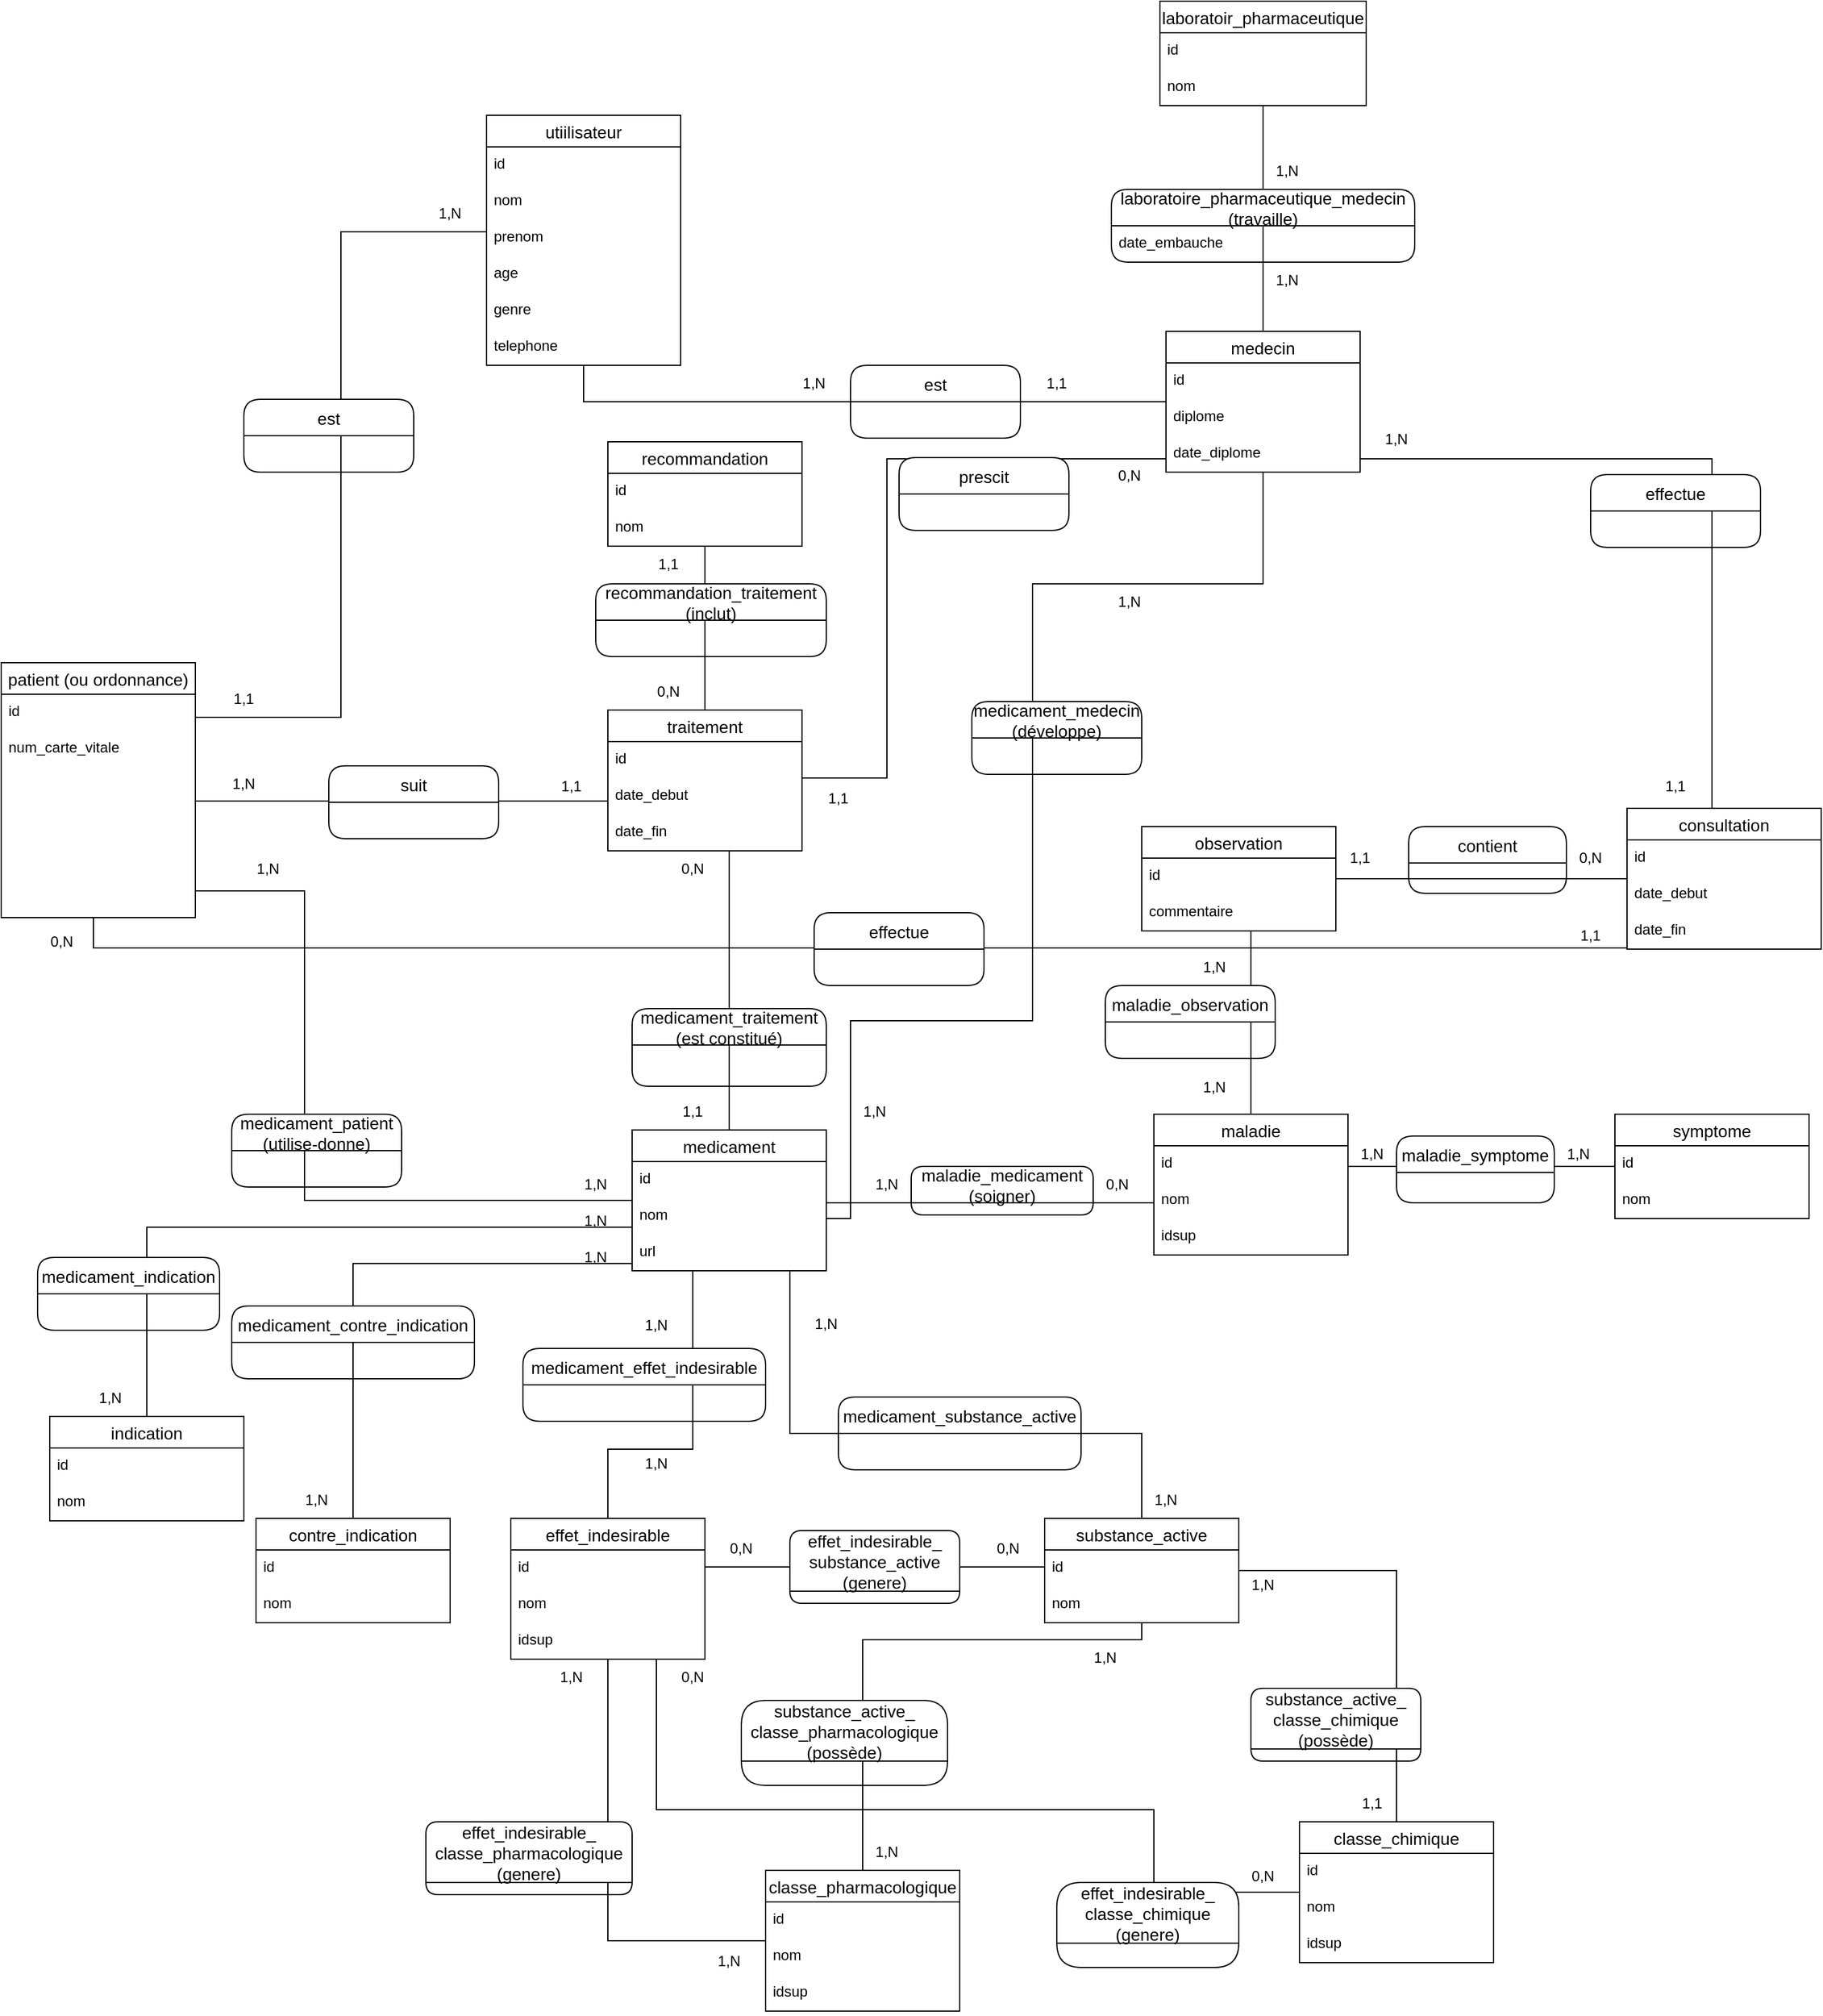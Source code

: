 <mxfile version="20.7.4" type="google"><diagram id="4PtOgrBZ2QE4ggJhSlNV" name="Page-1"><mxGraphModel grid="1" page="1" gridSize="10" guides="1" tooltips="1" connect="1" arrows="1" fold="1" pageScale="1" pageWidth="850" pageHeight="1100" math="0" shadow="0"><root><mxCell id="0"/><mxCell id="1" parent="0"/><mxCell id="2Mwp6V84mM3RAZqL8PrA-76" style="edgeStyle=orthogonalEdgeStyle;rounded=0;orthogonalLoop=1;jettySize=auto;html=1;endArrow=none;endFill=0;" edge="1" parent="1" source="2Mwp6V84mM3RAZqL8PrA-1" target="2Mwp6V84mM3RAZqL8PrA-5"><mxGeometry relative="1" as="geometry"><Array as="points"><mxPoint x="130" y="418"/><mxPoint x="130" y="163"/><mxPoint x="30" y="163"/></Array></mxGeometry></mxCell><mxCell id="00cZYJIZdGms3VxbK3Xb-36" style="edgeStyle=orthogonalEdgeStyle;rounded=0;orthogonalLoop=1;jettySize=auto;html=1;endArrow=none;endFill=0;" edge="1" parent="1" source="2Mwp6V84mM3RAZqL8PrA-1" target="2Mwp6V84mM3RAZqL8PrA-52"><mxGeometry relative="1" as="geometry"><Array as="points"><mxPoint x="170" y="470"/></Array></mxGeometry></mxCell><mxCell id="00cZYJIZdGms3VxbK3Xb-37" style="edgeStyle=orthogonalEdgeStyle;rounded=0;orthogonalLoop=1;jettySize=auto;html=1;endArrow=none;endFill=0;" edge="1" parent="1" source="2Mwp6V84mM3RAZqL8PrA-1" target="2Mwp6V84mM3RAZqL8PrA-56"><mxGeometry relative="1" as="geometry"><Array as="points"><mxPoint x="530" y="610"/><mxPoint x="820" y="610"/></Array></mxGeometry></mxCell><mxCell id="00cZYJIZdGms3VxbK3Xb-39" style="edgeStyle=orthogonalEdgeStyle;rounded=0;orthogonalLoop=1;jettySize=auto;html=1;entryX=0.5;entryY=0;entryDx=0;entryDy=0;endArrow=none;endFill=0;" edge="1" parent="1" source="2Mwp6V84mM3RAZqL8PrA-1" target="2Mwp6V84mM3RAZqL8PrA-60"><mxGeometry relative="1" as="geometry"><Array as="points"><mxPoint x="450" y="623"/><mxPoint x="380" y="623"/></Array></mxGeometry></mxCell><mxCell id="8HR38iKxUul2UUVhJ9V2-12" style="edgeStyle=orthogonalEdgeStyle;rounded=0;orthogonalLoop=1;jettySize=auto;html=1;endArrow=none;endFill=0;" edge="1" parent="1" source="2Mwp6V84mM3RAZqL8PrA-1" target="2Mwp6V84mM3RAZqL8PrA-9"><mxGeometry relative="1" as="geometry"><Array as="points"><mxPoint x="480" y="200"/><mxPoint x="480" y="200"/></Array></mxGeometry></mxCell><mxCell id="2Mwp6V84mM3RAZqL8PrA-1" value="medicament" style="swimlane;fontStyle=0;childLayout=stackLayout;horizontal=1;startSize=26;horizontalStack=0;resizeParent=1;resizeParentMax=0;resizeLast=0;collapsible=1;marginBottom=0;align=center;fontSize=14;" vertex="1" parent="1"><mxGeometry x="400" y="360" width="160" height="116" as="geometry"/></mxCell><mxCell id="00cZYJIZdGms3VxbK3Xb-31" value="id" style="text;strokeColor=none;fillColor=none;spacingLeft=4;spacingRight=4;overflow=hidden;rotatable=0;points=[[0,0.5],[1,0.5]];portConstraint=eastwest;fontSize=12;" vertex="1" parent="2Mwp6V84mM3RAZqL8PrA-1"><mxGeometry y="26" width="160" height="30" as="geometry"/></mxCell><mxCell id="00cZYJIZdGms3VxbK3Xb-32" value="nom" style="text;strokeColor=none;fillColor=none;spacingLeft=4;spacingRight=4;overflow=hidden;rotatable=0;points=[[0,0.5],[1,0.5]];portConstraint=eastwest;fontSize=12;" vertex="1" parent="2Mwp6V84mM3RAZqL8PrA-1"><mxGeometry y="56" width="160" height="30" as="geometry"/></mxCell><mxCell id="2Mwp6V84mM3RAZqL8PrA-3" value="url" style="text;strokeColor=none;fillColor=none;spacingLeft=4;spacingRight=4;overflow=hidden;rotatable=0;points=[[0,0.5],[1,0.5]];portConstraint=eastwest;fontSize=12;" vertex="1" parent="2Mwp6V84mM3RAZqL8PrA-1"><mxGeometry y="86" width="160" height="30" as="geometry"/></mxCell><mxCell id="2Mwp6V84mM3RAZqL8PrA-86" style="edgeStyle=orthogonalEdgeStyle;rounded=0;orthogonalLoop=1;jettySize=auto;html=1;fontSize=20;endArrow=none;endFill=0;" edge="1" parent="1" source="2Mwp6V84mM3RAZqL8PrA-5" target="2Mwp6V84mM3RAZqL8PrA-9"><mxGeometry relative="1" as="geometry"><Array as="points"><mxPoint x="300" y="89"/><mxPoint x="300" y="89"/></Array></mxGeometry></mxCell><mxCell id="0SMAaa8XmbU1xeB7U5Fc-31" style="edgeStyle=orthogonalEdgeStyle;rounded=0;orthogonalLoop=1;jettySize=auto;html=1;endArrow=none;endFill=0;" edge="1" parent="1" source="2Mwp6V84mM3RAZqL8PrA-5" target="0SMAaa8XmbU1xeB7U5Fc-22"><mxGeometry relative="1" as="geometry"><Array as="points"><mxPoint x="160" y="20"/><mxPoint x="160" y="-380"/></Array></mxGeometry></mxCell><mxCell id="2Mwp6V84mM3RAZqL8PrA-5" value="patient (ou ordonnance)" style="swimlane;fontStyle=0;childLayout=stackLayout;horizontal=1;startSize=26;horizontalStack=0;resizeParent=1;resizeParentMax=0;resizeLast=0;collapsible=1;marginBottom=0;align=center;fontSize=14;" vertex="1" parent="1"><mxGeometry x="-120" y="-25" width="160" height="210" as="geometry"/></mxCell><mxCell id="2Mwp6V84mM3RAZqL8PrA-6" value="id" style="text;strokeColor=none;fillColor=none;spacingLeft=4;spacingRight=4;overflow=hidden;rotatable=0;points=[[0,0.5],[1,0.5]];portConstraint=eastwest;fontSize=12;" vertex="1" parent="2Mwp6V84mM3RAZqL8PrA-5"><mxGeometry y="26" width="160" height="30" as="geometry"/></mxCell><mxCell id="2Mwp6V84mM3RAZqL8PrA-7" value="num_carte_vitale" style="text;strokeColor=none;fillColor=none;spacingLeft=4;spacingRight=4;overflow=hidden;rotatable=0;points=[[0,0.5],[1,0.5]];portConstraint=eastwest;fontSize=12;" vertex="1" parent="2Mwp6V84mM3RAZqL8PrA-5"><mxGeometry y="56" width="160" height="154" as="geometry"/></mxCell><mxCell id="8HR38iKxUul2UUVhJ9V2-4" style="edgeStyle=orthogonalEdgeStyle;rounded=0;orthogonalLoop=1;jettySize=auto;html=1;endArrow=none;endFill=0;" edge="1" parent="1" source="2Mwp6V84mM3RAZqL8PrA-9" target="2Mwp6V84mM3RAZqL8PrA-33"><mxGeometry relative="1" as="geometry"/></mxCell><mxCell id="2Mwp6V84mM3RAZqL8PrA-9" value="traitement" style="swimlane;fontStyle=0;childLayout=stackLayout;horizontal=1;startSize=26;horizontalStack=0;resizeParent=1;resizeParentMax=0;resizeLast=0;collapsible=1;marginBottom=0;align=center;fontSize=14;" vertex="1" parent="1"><mxGeometry x="380" y="14" width="160" height="116" as="geometry"/></mxCell><mxCell id="2Mwp6V84mM3RAZqL8PrA-10" value="id" style="text;strokeColor=none;fillColor=none;spacingLeft=4;spacingRight=4;overflow=hidden;rotatable=0;points=[[0,0.5],[1,0.5]];portConstraint=eastwest;fontSize=12;" vertex="1" parent="2Mwp6V84mM3RAZqL8PrA-9"><mxGeometry y="26" width="160" height="30" as="geometry"/></mxCell><mxCell id="00cZYJIZdGms3VxbK3Xb-3" value="date_debut" style="text;strokeColor=none;fillColor=none;spacingLeft=4;spacingRight=4;overflow=hidden;rotatable=0;points=[[0,0.5],[1,0.5]];portConstraint=eastwest;fontSize=12;" vertex="1" parent="2Mwp6V84mM3RAZqL8PrA-9"><mxGeometry y="56" width="160" height="30" as="geometry"/></mxCell><mxCell id="2Mwp6V84mM3RAZqL8PrA-12" value="date_fin" style="text;strokeColor=none;fillColor=none;spacingLeft=4;spacingRight=4;overflow=hidden;rotatable=0;points=[[0,0.5],[1,0.5]];portConstraint=eastwest;fontSize=12;" vertex="1" parent="2Mwp6V84mM3RAZqL8PrA-9"><mxGeometry y="86" width="160" height="30" as="geometry"/></mxCell><mxCell id="00cZYJIZdGms3VxbK3Xb-1" style="edgeStyle=orthogonalEdgeStyle;rounded=0;orthogonalLoop=1;jettySize=auto;html=1;endArrow=none;endFill=0;" edge="1" parent="1" source="2Mwp6V84mM3RAZqL8PrA-13" target="2Mwp6V84mM3RAZqL8PrA-9"><mxGeometry relative="1" as="geometry"><Array as="points"><mxPoint x="610" y="-193"/><mxPoint x="610" y="70"/></Array></mxGeometry></mxCell><mxCell id="00cZYJIZdGms3VxbK3Xb-50" style="edgeStyle=orthogonalEdgeStyle;rounded=0;orthogonalLoop=1;jettySize=auto;html=1;endArrow=none;endFill=0;" edge="1" parent="1" source="2Mwp6V84mM3RAZqL8PrA-13" target="2Mwp6V84mM3RAZqL8PrA-72"><mxGeometry relative="1" as="geometry"><Array as="points"><mxPoint x="920" y="-440"/><mxPoint x="920" y="-440"/></Array></mxGeometry></mxCell><mxCell id="00cZYJIZdGms3VxbK3Xb-53" style="edgeStyle=orthogonalEdgeStyle;rounded=0;orthogonalLoop=1;jettySize=auto;html=1;endArrow=none;endFill=0;" edge="1" parent="1" source="2Mwp6V84mM3RAZqL8PrA-13" target="2Mwp6V84mM3RAZqL8PrA-1"><mxGeometry x="-0.004" y="70" relative="1" as="geometry"><Array as="points"><mxPoint x="730" y="-90"/><mxPoint x="730" y="270"/><mxPoint x="580" y="270"/><mxPoint x="580" y="433"/></Array><mxPoint as="offset"/></mxGeometry></mxCell><mxCell id="8HR38iKxUul2UUVhJ9V2-7" style="edgeStyle=orthogonalEdgeStyle;rounded=0;orthogonalLoop=1;jettySize=auto;html=1;endArrow=none;endFill=0;" edge="1" parent="1" source="2Mwp6V84mM3RAZqL8PrA-13" target="0SMAaa8XmbU1xeB7U5Fc-22"><mxGeometry relative="1" as="geometry"><Array as="points"><mxPoint x="360" y="-240"/></Array></mxGeometry></mxCell><mxCell id="2Mwp6V84mM3RAZqL8PrA-13" value="medecin" style="swimlane;fontStyle=0;childLayout=stackLayout;horizontal=1;startSize=26;horizontalStack=0;resizeParent=1;resizeParentMax=0;resizeLast=0;collapsible=1;marginBottom=0;align=center;fontSize=14;" vertex="1" parent="1"><mxGeometry x="840" y="-298" width="160" height="116" as="geometry"/></mxCell><mxCell id="00cZYJIZdGms3VxbK3Xb-7" value="id" style="text;strokeColor=none;fillColor=none;spacingLeft=4;spacingRight=4;overflow=hidden;rotatable=0;points=[[0,0.5],[1,0.5]];portConstraint=eastwest;fontSize=12;" vertex="1" parent="2Mwp6V84mM3RAZqL8PrA-13"><mxGeometry y="26" width="160" height="30" as="geometry"/></mxCell><mxCell id="00cZYJIZdGms3VxbK3Xb-8" value="diplome" style="text;strokeColor=none;fillColor=none;spacingLeft=4;spacingRight=4;overflow=hidden;rotatable=0;points=[[0,0.5],[1,0.5]];portConstraint=eastwest;fontSize=12;" vertex="1" parent="2Mwp6V84mM3RAZqL8PrA-13"><mxGeometry y="56" width="160" height="30" as="geometry"/></mxCell><mxCell id="00cZYJIZdGms3VxbK3Xb-9" value="date_diplome" style="text;strokeColor=none;fillColor=none;spacingLeft=4;spacingRight=4;overflow=hidden;rotatable=0;points=[[0,0.5],[1,0.5]];portConstraint=eastwest;fontSize=12;" vertex="1" parent="2Mwp6V84mM3RAZqL8PrA-13"><mxGeometry y="86" width="160" height="30" as="geometry"/></mxCell><mxCell id="00cZYJIZdGms3VxbK3Xb-17" style="edgeStyle=orthogonalEdgeStyle;rounded=0;orthogonalLoop=1;jettySize=auto;html=1;endArrow=none;endFill=0;" edge="1" parent="1" source="2Mwp6V84mM3RAZqL8PrA-17" target="2Mwp6V84mM3RAZqL8PrA-25"><mxGeometry relative="1" as="geometry"><Array as="points"><mxPoint x="910" y="220"/><mxPoint x="910" y="220"/></Array></mxGeometry></mxCell><mxCell id="2Mwp6V84mM3RAZqL8PrA-17" value="observation" style="swimlane;fontStyle=0;childLayout=stackLayout;horizontal=1;startSize=26;horizontalStack=0;resizeParent=1;resizeParentMax=0;resizeLast=0;collapsible=1;marginBottom=0;align=center;fontSize=14;" vertex="1" parent="1"><mxGeometry x="820" y="110" width="160" height="86" as="geometry"/></mxCell><mxCell id="2Mwp6V84mM3RAZqL8PrA-18" value="id" style="text;strokeColor=none;fillColor=none;spacingLeft=4;spacingRight=4;overflow=hidden;rotatable=0;points=[[0,0.5],[1,0.5]];portConstraint=eastwest;fontSize=12;" vertex="1" parent="2Mwp6V84mM3RAZqL8PrA-17"><mxGeometry y="26" width="160" height="30" as="geometry"/></mxCell><mxCell id="2Mwp6V84mM3RAZqL8PrA-19" value="commentaire" style="text;strokeColor=none;fillColor=none;spacingLeft=4;spacingRight=4;overflow=hidden;rotatable=0;points=[[0,0.5],[1,0.5]];portConstraint=eastwest;fontSize=12;" vertex="1" parent="2Mwp6V84mM3RAZqL8PrA-17"><mxGeometry y="56" width="160" height="30" as="geometry"/></mxCell><mxCell id="ijAb7auDzklv6gu0b5pK-6" style="edgeStyle=orthogonalEdgeStyle;rounded=0;orthogonalLoop=1;jettySize=auto;html=1;endArrow=none;endFill=0;" edge="1" parent="1" source="2Mwp6V84mM3RAZqL8PrA-21" target="2Mwp6V84mM3RAZqL8PrA-17"><mxGeometry relative="1" as="geometry"/></mxCell><mxCell id="ijAb7auDzklv6gu0b5pK-7" style="edgeStyle=orthogonalEdgeStyle;rounded=0;orthogonalLoop=1;jettySize=auto;html=1;endArrow=none;endFill=0;" edge="1" parent="1" source="2Mwp6V84mM3RAZqL8PrA-21" target="2Mwp6V84mM3RAZqL8PrA-13"><mxGeometry relative="1" as="geometry"><Array as="points"><mxPoint x="1290" y="-193"/></Array></mxGeometry></mxCell><mxCell id="2Mwp6V84mM3RAZqL8PrA-21" value="consultation" style="swimlane;fontStyle=0;childLayout=stackLayout;horizontal=1;startSize=26;horizontalStack=0;resizeParent=1;resizeParentMax=0;resizeLast=0;collapsible=1;marginBottom=0;align=center;fontSize=14;" vertex="1" parent="1"><mxGeometry x="1220" y="95" width="160" height="116" as="geometry"/></mxCell><mxCell id="2Mwp6V84mM3RAZqL8PrA-22" value="id" style="text;strokeColor=none;fillColor=none;spacingLeft=4;spacingRight=4;overflow=hidden;rotatable=0;points=[[0,0.5],[1,0.5]];portConstraint=eastwest;fontSize=12;" vertex="1" parent="2Mwp6V84mM3RAZqL8PrA-21"><mxGeometry y="26" width="160" height="30" as="geometry"/></mxCell><mxCell id="2Mwp6V84mM3RAZqL8PrA-24" value="date_debut" style="text;strokeColor=none;fillColor=none;spacingLeft=4;spacingRight=4;overflow=hidden;rotatable=0;points=[[0,0.5],[1,0.5]];portConstraint=eastwest;fontSize=12;" vertex="1" parent="2Mwp6V84mM3RAZqL8PrA-21"><mxGeometry y="56" width="160" height="30" as="geometry"/></mxCell><mxCell id="TbSOSt1nsvt-J5v7f1e--5" value="date_fin" style="text;strokeColor=none;fillColor=none;spacingLeft=4;spacingRight=4;overflow=hidden;rotatable=0;points=[[0,0.5],[1,0.5]];portConstraint=eastwest;fontSize=12;" vertex="1" parent="2Mwp6V84mM3RAZqL8PrA-21"><mxGeometry y="86" width="160" height="30" as="geometry"/></mxCell><mxCell id="00cZYJIZdGms3VxbK3Xb-23" style="edgeStyle=orthogonalEdgeStyle;rounded=0;orthogonalLoop=1;jettySize=auto;html=1;endArrow=none;endFill=0;" edge="1" parent="1" source="2Mwp6V84mM3RAZqL8PrA-25" target="2Mwp6V84mM3RAZqL8PrA-1"><mxGeometry relative="1" as="geometry"><Array as="points"><mxPoint x="780" y="420"/><mxPoint x="780" y="420"/></Array></mxGeometry></mxCell><mxCell id="2Mwp6V84mM3RAZqL8PrA-25" value="maladie" style="swimlane;fontStyle=0;childLayout=stackLayout;horizontal=1;startSize=26;horizontalStack=0;resizeParent=1;resizeParentMax=0;resizeLast=0;collapsible=1;marginBottom=0;align=center;fontSize=14;" vertex="1" parent="1"><mxGeometry x="830" y="347" width="160" height="116" as="geometry"/></mxCell><mxCell id="2Mwp6V84mM3RAZqL8PrA-26" value="id" style="text;strokeColor=none;fillColor=none;spacingLeft=4;spacingRight=4;overflow=hidden;rotatable=0;points=[[0,0.5],[1,0.5]];portConstraint=eastwest;fontSize=12;" vertex="1" parent="2Mwp6V84mM3RAZqL8PrA-25"><mxGeometry y="26" width="160" height="30" as="geometry"/></mxCell><mxCell id="2Mwp6V84mM3RAZqL8PrA-27" value="nom" style="text;strokeColor=none;fillColor=none;spacingLeft=4;spacingRight=4;overflow=hidden;rotatable=0;points=[[0,0.5],[1,0.5]];portConstraint=eastwest;fontSize=12;" vertex="1" parent="2Mwp6V84mM3RAZqL8PrA-25"><mxGeometry y="56" width="160" height="30" as="geometry"/></mxCell><mxCell id="bia7doOxp3Juzi_oOKp6-3" value="idsup" style="text;strokeColor=none;fillColor=none;spacingLeft=4;spacingRight=4;overflow=hidden;rotatable=0;points=[[0,0.5],[1,0.5]];portConstraint=eastwest;fontSize=12;" vertex="1" parent="2Mwp6V84mM3RAZqL8PrA-25"><mxGeometry y="86" width="160" height="30" as="geometry"/></mxCell><mxCell id="2Mwp6V84mM3RAZqL8PrA-33" value="recommandation" style="swimlane;fontStyle=0;childLayout=stackLayout;horizontal=1;startSize=26;horizontalStack=0;resizeParent=1;resizeParentMax=0;resizeLast=0;collapsible=1;marginBottom=0;align=center;fontSize=14;" vertex="1" parent="1"><mxGeometry x="380" y="-207" width="160" height="86" as="geometry"/></mxCell><mxCell id="2Mwp6V84mM3RAZqL8PrA-34" value="id" style="text;strokeColor=none;fillColor=none;spacingLeft=4;spacingRight=4;overflow=hidden;rotatable=0;points=[[0,0.5],[1,0.5]];portConstraint=eastwest;fontSize=12;" vertex="1" parent="2Mwp6V84mM3RAZqL8PrA-33"><mxGeometry y="26" width="160" height="30" as="geometry"/></mxCell><mxCell id="2Mwp6V84mM3RAZqL8PrA-35" value="nom" style="text;strokeColor=none;fillColor=none;spacingLeft=4;spacingRight=4;overflow=hidden;rotatable=0;points=[[0,0.5],[1,0.5]];portConstraint=eastwest;fontSize=12;" vertex="1" parent="2Mwp6V84mM3RAZqL8PrA-33"><mxGeometry y="56" width="160" height="30" as="geometry"/></mxCell><mxCell id="2Mwp6V84mM3RAZqL8PrA-45" value="1,1" style="text;html=1;strokeColor=none;fillColor=none;align=center;verticalAlign=middle;whiteSpace=wrap;rounded=0;" vertex="1" parent="1"><mxGeometry x="420" y="330" width="60" height="30" as="geometry"/></mxCell><mxCell id="2Mwp6V84mM3RAZqL8PrA-46" value="0,N" style="text;html=1;strokeColor=none;fillColor=none;align=center;verticalAlign=middle;whiteSpace=wrap;rounded=0;" vertex="1" parent="1"><mxGeometry x="420" y="130" width="60" height="30" as="geometry"/></mxCell><mxCell id="2Mwp6V84mM3RAZqL8PrA-52" value="contre_indication" style="swimlane;fontStyle=0;childLayout=stackLayout;horizontal=1;startSize=26;horizontalStack=0;resizeParent=1;resizeParentMax=0;resizeLast=0;collapsible=1;marginBottom=0;align=center;fontSize=14;" vertex="1" parent="1"><mxGeometry x="90" y="680" width="160" height="86" as="geometry"/></mxCell><mxCell id="2Mwp6V84mM3RAZqL8PrA-53" value="id" style="text;strokeColor=none;fillColor=none;spacingLeft=4;spacingRight=4;overflow=hidden;rotatable=0;points=[[0,0.5],[1,0.5]];portConstraint=eastwest;fontSize=12;" vertex="1" parent="2Mwp6V84mM3RAZqL8PrA-52"><mxGeometry y="26" width="160" height="30" as="geometry"/></mxCell><mxCell id="2Mwp6V84mM3RAZqL8PrA-54" value="nom" style="text;strokeColor=none;fillColor=none;spacingLeft=4;spacingRight=4;overflow=hidden;rotatable=0;points=[[0,0.5],[1,0.5]];portConstraint=eastwest;fontSize=12;" vertex="1" parent="2Mwp6V84mM3RAZqL8PrA-52"><mxGeometry y="56" width="160" height="30" as="geometry"/></mxCell><mxCell id="00cZYJIZdGms3VxbK3Xb-40" style="edgeStyle=orthogonalEdgeStyle;rounded=0;orthogonalLoop=1;jettySize=auto;html=1;endArrow=none;endFill=0;" edge="1" parent="1" source="2Mwp6V84mM3RAZqL8PrA-56" target="2Mwp6V84mM3RAZqL8PrA-68"><mxGeometry relative="1" as="geometry"><Array as="points"><mxPoint x="590" y="780"/></Array></mxGeometry></mxCell><mxCell id="00cZYJIZdGms3VxbK3Xb-41" style="edgeStyle=orthogonalEdgeStyle;rounded=0;orthogonalLoop=1;jettySize=auto;html=1;endArrow=none;endFill=0;" edge="1" parent="1" source="2Mwp6V84mM3RAZqL8PrA-56" target="2Mwp6V84mM3RAZqL8PrA-64"><mxGeometry relative="1" as="geometry"/></mxCell><mxCell id="00cZYJIZdGms3VxbK3Xb-44" style="edgeStyle=orthogonalEdgeStyle;rounded=0;orthogonalLoop=1;jettySize=auto;html=1;endArrow=none;endFill=0;" edge="1" parent="1" source="2Mwp6V84mM3RAZqL8PrA-56" target="2Mwp6V84mM3RAZqL8PrA-60"><mxGeometry relative="1" as="geometry"><Array as="points"><mxPoint x="640" y="720"/><mxPoint x="640" y="720"/></Array></mxGeometry></mxCell><mxCell id="2Mwp6V84mM3RAZqL8PrA-56" value="substance_active" style="swimlane;fontStyle=0;childLayout=stackLayout;horizontal=1;startSize=26;horizontalStack=0;resizeParent=1;resizeParentMax=0;resizeLast=0;collapsible=1;marginBottom=0;align=center;fontSize=14;" vertex="1" parent="1"><mxGeometry x="740" y="680" width="160" height="86" as="geometry"/></mxCell><mxCell id="2Mwp6V84mM3RAZqL8PrA-57" value="id" style="text;strokeColor=none;fillColor=none;spacingLeft=4;spacingRight=4;overflow=hidden;rotatable=0;points=[[0,0.5],[1,0.5]];portConstraint=eastwest;fontSize=12;" vertex="1" parent="2Mwp6V84mM3RAZqL8PrA-56"><mxGeometry y="26" width="160" height="30" as="geometry"/></mxCell><mxCell id="2Mwp6V84mM3RAZqL8PrA-58" value="nom" style="text;strokeColor=none;fillColor=none;spacingLeft=4;spacingRight=4;overflow=hidden;rotatable=0;points=[[0,0.5],[1,0.5]];portConstraint=eastwest;fontSize=12;" vertex="1" parent="2Mwp6V84mM3RAZqL8PrA-56"><mxGeometry y="56" width="160" height="30" as="geometry"/></mxCell><mxCell id="2Mwp6V84mM3RAZqL8PrA-60" value="effet_indesirable" style="swimlane;fontStyle=0;childLayout=stackLayout;horizontal=1;startSize=26;horizontalStack=0;resizeParent=1;resizeParentMax=0;resizeLast=0;collapsible=1;marginBottom=0;align=center;fontSize=14;" vertex="1" parent="1"><mxGeometry x="300" y="680" width="160" height="116" as="geometry"/></mxCell><mxCell id="2Mwp6V84mM3RAZqL8PrA-61" value="id" style="text;strokeColor=none;fillColor=none;spacingLeft=4;spacingRight=4;overflow=hidden;rotatable=0;points=[[0,0.5],[1,0.5]];portConstraint=eastwest;fontSize=12;" vertex="1" parent="2Mwp6V84mM3RAZqL8PrA-60"><mxGeometry y="26" width="160" height="30" as="geometry"/></mxCell><mxCell id="2Mwp6V84mM3RAZqL8PrA-62" value="nom" style="text;strokeColor=none;fillColor=none;spacingLeft=4;spacingRight=4;overflow=hidden;rotatable=0;points=[[0,0.5],[1,0.5]];portConstraint=eastwest;fontSize=12;" vertex="1" parent="2Mwp6V84mM3RAZqL8PrA-60"><mxGeometry y="56" width="160" height="30" as="geometry"/></mxCell><mxCell id="2Mwp6V84mM3RAZqL8PrA-63" value="idsup" style="text;strokeColor=none;fillColor=none;spacingLeft=4;spacingRight=4;overflow=hidden;rotatable=0;points=[[0,0.5],[1,0.5]];portConstraint=eastwest;fontSize=12;" vertex="1" parent="2Mwp6V84mM3RAZqL8PrA-60"><mxGeometry y="86" width="160" height="30" as="geometry"/></mxCell><mxCell id="00cZYJIZdGms3VxbK3Xb-46" style="edgeStyle=orthogonalEdgeStyle;rounded=0;orthogonalLoop=1;jettySize=auto;html=1;endArrow=none;endFill=0;" edge="1" parent="1" source="2Mwp6V84mM3RAZqL8PrA-64" target="2Mwp6V84mM3RAZqL8PrA-60"><mxGeometry relative="1" as="geometry"><Array as="points"><mxPoint x="830" y="920"/><mxPoint x="420" y="920"/></Array></mxGeometry></mxCell><mxCell id="2Mwp6V84mM3RAZqL8PrA-64" value="classe_chimique" style="swimlane;fontStyle=0;childLayout=stackLayout;horizontal=1;startSize=26;horizontalStack=0;resizeParent=1;resizeParentMax=0;resizeLast=0;collapsible=1;marginBottom=0;align=center;fontSize=14;" vertex="1" parent="1"><mxGeometry x="950" y="930" width="160" height="116" as="geometry"/></mxCell><mxCell id="0SMAaa8XmbU1xeB7U5Fc-8" value="id" style="text;strokeColor=none;fillColor=none;spacingLeft=4;spacingRight=4;overflow=hidden;rotatable=0;points=[[0,0.5],[1,0.5]];portConstraint=eastwest;fontSize=12;" vertex="1" parent="2Mwp6V84mM3RAZqL8PrA-64"><mxGeometry y="26" width="160" height="30" as="geometry"/></mxCell><mxCell id="0SMAaa8XmbU1xeB7U5Fc-9" value="nom" style="text;strokeColor=none;fillColor=none;spacingLeft=4;spacingRight=4;overflow=hidden;rotatable=0;points=[[0,0.5],[1,0.5]];portConstraint=eastwest;fontSize=12;" vertex="1" parent="2Mwp6V84mM3RAZqL8PrA-64"><mxGeometry y="56" width="160" height="30" as="geometry"/></mxCell><mxCell id="0SMAaa8XmbU1xeB7U5Fc-10" value="idsup" style="text;strokeColor=none;fillColor=none;spacingLeft=4;spacingRight=4;overflow=hidden;rotatable=0;points=[[0,0.5],[1,0.5]];portConstraint=eastwest;fontSize=12;" vertex="1" parent="2Mwp6V84mM3RAZqL8PrA-64"><mxGeometry y="86" width="160" height="30" as="geometry"/></mxCell><mxCell id="00cZYJIZdGms3VxbK3Xb-45" style="edgeStyle=orthogonalEdgeStyle;rounded=0;orthogonalLoop=1;jettySize=auto;html=1;endArrow=none;endFill=0;" edge="1" parent="1" source="2Mwp6V84mM3RAZqL8PrA-68" target="2Mwp6V84mM3RAZqL8PrA-60"><mxGeometry relative="1" as="geometry"/></mxCell><mxCell id="2Mwp6V84mM3RAZqL8PrA-68" value="classe_pharmacologique" style="swimlane;fontStyle=0;childLayout=stackLayout;horizontal=1;startSize=26;horizontalStack=0;resizeParent=1;resizeParentMax=0;resizeLast=0;collapsible=1;marginBottom=0;align=center;fontSize=14;" vertex="1" parent="1"><mxGeometry x="510" y="970" width="160" height="116" as="geometry"/></mxCell><mxCell id="2Mwp6V84mM3RAZqL8PrA-69" value="id" style="text;strokeColor=none;fillColor=none;spacingLeft=4;spacingRight=4;overflow=hidden;rotatable=0;points=[[0,0.5],[1,0.5]];portConstraint=eastwest;fontSize=12;" vertex="1" parent="2Mwp6V84mM3RAZqL8PrA-68"><mxGeometry y="26" width="160" height="30" as="geometry"/></mxCell><mxCell id="2Mwp6V84mM3RAZqL8PrA-70" value="nom" style="text;strokeColor=none;fillColor=none;spacingLeft=4;spacingRight=4;overflow=hidden;rotatable=0;points=[[0,0.5],[1,0.5]];portConstraint=eastwest;fontSize=12;" vertex="1" parent="2Mwp6V84mM3RAZqL8PrA-68"><mxGeometry y="56" width="160" height="30" as="geometry"/></mxCell><mxCell id="2Mwp6V84mM3RAZqL8PrA-71" value="idsup" style="text;strokeColor=none;fillColor=none;spacingLeft=4;spacingRight=4;overflow=hidden;rotatable=0;points=[[0,0.5],[1,0.5]];portConstraint=eastwest;fontSize=12;" vertex="1" parent="2Mwp6V84mM3RAZqL8PrA-68"><mxGeometry y="86" width="160" height="30" as="geometry"/></mxCell><mxCell id="2Mwp6V84mM3RAZqL8PrA-72" value="laboratoir_pharmaceutique" style="swimlane;fontStyle=0;childLayout=stackLayout;horizontal=1;startSize=26;horizontalStack=0;resizeParent=1;resizeParentMax=0;resizeLast=0;collapsible=1;marginBottom=0;align=center;fontSize=14;" vertex="1" parent="1"><mxGeometry x="835" y="-570" width="170" height="86" as="geometry"/></mxCell><mxCell id="2Mwp6V84mM3RAZqL8PrA-73" value="id" style="text;strokeColor=none;fillColor=none;spacingLeft=4;spacingRight=4;overflow=hidden;rotatable=0;points=[[0,0.5],[1,0.5]];portConstraint=eastwest;fontSize=12;" vertex="1" parent="2Mwp6V84mM3RAZqL8PrA-72"><mxGeometry y="26" width="170" height="30" as="geometry"/></mxCell><mxCell id="2Mwp6V84mM3RAZqL8PrA-74" value="nom" style="text;strokeColor=none;fillColor=none;spacingLeft=4;spacingRight=4;overflow=hidden;rotatable=0;points=[[0,0.5],[1,0.5]];portConstraint=eastwest;fontSize=12;" vertex="1" parent="2Mwp6V84mM3RAZqL8PrA-72"><mxGeometry y="56" width="170" height="30" as="geometry"/></mxCell><mxCell id="2Mwp6V84mM3RAZqL8PrA-77" value="medicament_patient &#10;(utilise-donne)" style="swimlane;childLayout=stackLayout;horizontal=1;startSize=30;horizontalStack=0;rounded=1;fontSize=14;fontStyle=0;strokeWidth=1;resizeParent=0;resizeLast=1;shadow=0;dashed=0;align=center;" vertex="1" parent="1"><mxGeometry x="70" y="347" width="140" height="60" as="geometry"/></mxCell><mxCell id="2Mwp6V84mM3RAZqL8PrA-79" value="1,N" style="text;html=1;strokeColor=none;fillColor=none;align=center;verticalAlign=middle;whiteSpace=wrap;rounded=0;" vertex="1" parent="1"><mxGeometry x="340" y="390" width="60" height="30" as="geometry"/></mxCell><mxCell id="2Mwp6V84mM3RAZqL8PrA-81" value="1,N" style="text;html=1;strokeColor=none;fillColor=none;align=center;verticalAlign=middle;whiteSpace=wrap;rounded=0;" vertex="1" parent="1"><mxGeometry x="70" y="130" width="60" height="30" as="geometry"/></mxCell><mxCell id="2Mwp6V84mM3RAZqL8PrA-91" value="suit" style="swimlane;childLayout=stackLayout;horizontal=1;startSize=30;horizontalStack=0;rounded=1;fontSize=14;fontStyle=0;strokeWidth=1;resizeParent=0;resizeLast=1;shadow=0;dashed=0;align=center;" vertex="1" parent="1"><mxGeometry x="150" y="60" width="140" height="60" as="geometry"/></mxCell><mxCell id="2Mwp6V84mM3RAZqL8PrA-92" value="1,N" style="text;html=1;strokeColor=none;fillColor=none;align=center;verticalAlign=middle;whiteSpace=wrap;rounded=0;" vertex="1" parent="1"><mxGeometry x="50" y="60" width="60" height="30" as="geometry"/></mxCell><mxCell id="2Mwp6V84mM3RAZqL8PrA-93" value="1,1" style="text;html=1;strokeColor=none;fillColor=none;align=center;verticalAlign=middle;whiteSpace=wrap;rounded=0;" vertex="1" parent="1"><mxGeometry x="320" y="62" width="60" height="30" as="geometry"/></mxCell><mxCell id="2Mwp6V84mM3RAZqL8PrA-94" value="prescit" style="swimlane;childLayout=stackLayout;horizontal=1;startSize=30;horizontalStack=0;rounded=1;fontSize=14;fontStyle=0;strokeWidth=1;resizeParent=0;resizeLast=1;shadow=0;dashed=0;align=center;" vertex="1" parent="1"><mxGeometry x="620" y="-194" width="140" height="60" as="geometry"/></mxCell><mxCell id="00cZYJIZdGms3VxbK3Xb-15" value="0,N" style="text;html=1;strokeColor=none;fillColor=none;align=center;verticalAlign=middle;whiteSpace=wrap;rounded=0;" vertex="1" parent="1"><mxGeometry x="400" y="-16" width="60" height="30" as="geometry"/></mxCell><mxCell id="00cZYJIZdGms3VxbK3Xb-16" value="1,1" style="text;html=1;strokeColor=none;fillColor=none;align=center;verticalAlign=middle;whiteSpace=wrap;rounded=0;" vertex="1" parent="1"><mxGeometry x="400" y="-121" width="60" height="30" as="geometry"/></mxCell><mxCell id="00cZYJIZdGms3VxbK3Xb-18" value="maladie_observation" style="swimlane;childLayout=stackLayout;horizontal=1;startSize=30;horizontalStack=0;rounded=1;fontSize=14;fontStyle=0;strokeWidth=1;resizeParent=0;resizeLast=1;shadow=0;dashed=0;align=center;" vertex="1" parent="1"><mxGeometry x="790" y="241" width="140" height="60" as="geometry"/></mxCell><mxCell id="00cZYJIZdGms3VxbK3Xb-19" value="1,N" style="text;html=1;strokeColor=none;fillColor=none;align=center;verticalAlign=middle;whiteSpace=wrap;rounded=0;" vertex="1" parent="1"><mxGeometry x="850" y="211" width="60" height="30" as="geometry"/></mxCell><mxCell id="00cZYJIZdGms3VxbK3Xb-20" value="0,N" style="text;html=1;strokeColor=none;fillColor=none;align=center;verticalAlign=middle;whiteSpace=wrap;rounded=0;" vertex="1" parent="1"><mxGeometry x="770" y="390" width="60" height="30" as="geometry"/></mxCell><mxCell id="00cZYJIZdGms3VxbK3Xb-24" value="maladie_medicament&#10;(soigner)" style="swimlane;childLayout=stackLayout;horizontal=1;startSize=30;horizontalStack=0;rounded=1;fontSize=14;fontStyle=0;strokeWidth=1;resizeParent=0;resizeLast=1;shadow=0;dashed=0;align=center;" vertex="1" parent="1"><mxGeometry x="630" y="390" width="150" height="40" as="geometry"/></mxCell><mxCell id="00cZYJIZdGms3VxbK3Xb-38" value="1,N" style="text;html=1;strokeColor=none;fillColor=none;align=center;verticalAlign=middle;whiteSpace=wrap;rounded=0;" vertex="1" parent="1"><mxGeometry x="390" y="506" width="60" height="30" as="geometry"/></mxCell><mxCell id="00cZYJIZdGms3VxbK3Xb-42" value="1,N" style="text;html=1;strokeColor=none;fillColor=none;align=center;verticalAlign=middle;whiteSpace=wrap;rounded=0;" vertex="1" parent="1"><mxGeometry x="760" y="780" width="60" height="30" as="geometry"/></mxCell><mxCell id="00cZYJIZdGms3VxbK3Xb-43" value="1,N" style="text;html=1;strokeColor=none;fillColor=none;align=center;verticalAlign=middle;whiteSpace=wrap;rounded=0;" vertex="1" parent="1"><mxGeometry x="890" y="720" width="60" height="30" as="geometry"/></mxCell><mxCell id="00cZYJIZdGms3VxbK3Xb-47" value="effet_indesirable_&#10;classe_chimique&#10;(genere)" style="swimlane;childLayout=stackLayout;horizontal=1;startSize=50;horizontalStack=0;rounded=1;fontSize=14;fontStyle=0;strokeWidth=1;resizeParent=0;resizeLast=1;shadow=0;dashed=0;align=center;" vertex="1" parent="1"><mxGeometry x="750" y="980" width="150" height="70" as="geometry"/></mxCell><mxCell id="00cZYJIZdGms3VxbK3Xb-48" value="effet_indesirable_&#10;classe_pharmacologique&#10;(genere)" style="swimlane;childLayout=stackLayout;horizontal=1;startSize=50;horizontalStack=0;rounded=1;fontSize=14;fontStyle=0;strokeWidth=1;resizeParent=0;resizeLast=1;shadow=0;dashed=0;align=center;" vertex="1" parent="1"><mxGeometry x="230" y="930" width="170" height="60" as="geometry"/></mxCell><mxCell id="00cZYJIZdGms3VxbK3Xb-49" value="effet_indesirable_&#10;substance_active&#10;(genere)" style="swimlane;childLayout=stackLayout;horizontal=1;startSize=50;horizontalStack=0;rounded=1;fontSize=14;fontStyle=0;strokeWidth=1;resizeParent=0;resizeLast=1;shadow=0;dashed=0;align=center;" vertex="1" parent="1"><mxGeometry x="530" y="690" width="140" height="60" as="geometry"/></mxCell><mxCell id="00cZYJIZdGms3VxbK3Xb-52" value="1,N" style="text;html=1;strokeColor=none;fillColor=none;align=center;verticalAlign=middle;whiteSpace=wrap;rounded=0;" vertex="1" parent="1"><mxGeometry x="910" y="-355" width="60" height="30" as="geometry"/></mxCell><mxCell id="00cZYJIZdGms3VxbK3Xb-54" value="1,N" style="text;html=1;strokeColor=none;fillColor=none;align=center;verticalAlign=middle;whiteSpace=wrap;rounded=0;" vertex="1" parent="1"><mxGeometry x="780" y="-90" width="60" height="30" as="geometry"/></mxCell><mxCell id="00cZYJIZdGms3VxbK3Xb-55" value="medicament_medecin&#10;(développe)" style="swimlane;childLayout=stackLayout;horizontal=1;startSize=30;horizontalStack=0;rounded=1;fontSize=14;fontStyle=0;strokeWidth=1;resizeParent=0;resizeLast=1;shadow=0;dashed=0;align=center;" vertex="1" parent="1"><mxGeometry x="680" y="7" width="140" height="60" as="geometry"/></mxCell><mxCell id="d9TFx7nt7TcDSYXDL4I5-2" style="edgeStyle=orthogonalEdgeStyle;rounded=0;orthogonalLoop=1;jettySize=auto;html=1;endArrow=none;endFill=0;" edge="1" parent="1" source="2Mwp6V84mM3RAZqL8PrA-7" target="2Mwp6V84mM3RAZqL8PrA-21"><mxGeometry relative="1" as="geometry"><Array as="points"><mxPoint x="-44" y="210"/></Array><mxPoint x="-43.92" y="191.71" as="sourcePoint"/></mxGeometry></mxCell><mxCell id="d9TFx7nt7TcDSYXDL4I5-3" value="effectue" style="swimlane;childLayout=stackLayout;horizontal=1;startSize=30;horizontalStack=0;rounded=1;fontSize=14;fontStyle=0;strokeWidth=1;resizeParent=0;resizeLast=1;shadow=0;dashed=0;align=center;" vertex="1" parent="1"><mxGeometry x="550" y="181" width="140" height="60" as="geometry"/></mxCell><mxCell id="d9TFx7nt7TcDSYXDL4I5-5" value="0,N" style="text;html=1;strokeColor=none;fillColor=none;align=center;verticalAlign=middle;whiteSpace=wrap;rounded=0;" vertex="1" parent="1"><mxGeometry x="-100" y="190" width="60" height="30" as="geometry"/></mxCell><mxCell id="d9TFx7nt7TcDSYXDL4I5-6" value="1,1" style="text;html=1;strokeColor=none;fillColor=none;align=center;verticalAlign=middle;whiteSpace=wrap;rounded=0;" vertex="1" parent="1"><mxGeometry x="1160" y="185" width="60" height="30" as="geometry"/></mxCell><mxCell id="d9TFx7nt7TcDSYXDL4I5-19" value="1,N" style="text;html=1;strokeColor=none;fillColor=none;align=center;verticalAlign=middle;whiteSpace=wrap;rounded=0;" vertex="1" parent="1"><mxGeometry x="580" y="390" width="60" height="30" as="geometry"/></mxCell><mxCell id="ijAb7auDzklv6gu0b5pK-2" value="1,N" style="text;html=1;strokeColor=none;fillColor=none;align=center;verticalAlign=middle;whiteSpace=wrap;rounded=0;" vertex="1" parent="1"><mxGeometry x="910" y="-445" width="60" height="30" as="geometry"/></mxCell><mxCell id="ijAb7auDzklv6gu0b5pK-4" value="0,N" style="text;html=1;strokeColor=none;fillColor=none;align=center;verticalAlign=middle;whiteSpace=wrap;rounded=0;" vertex="1" parent="1"><mxGeometry x="780" y="-194" width="60" height="30" as="geometry"/></mxCell><mxCell id="ijAb7auDzklv6gu0b5pK-5" value="1,1" style="text;html=1;strokeColor=none;fillColor=none;align=center;verticalAlign=middle;whiteSpace=wrap;rounded=0;" vertex="1" parent="1"><mxGeometry x="540" y="72" width="60" height="30" as="geometry"/></mxCell><mxCell id="ijAb7auDzklv6gu0b5pK-8" value="1,N" style="text;html=1;strokeColor=none;fillColor=none;align=center;verticalAlign=middle;whiteSpace=wrap;rounded=0;" vertex="1" parent="1"><mxGeometry x="1000" y="-224" width="60" height="30" as="geometry"/></mxCell><mxCell id="ijAb7auDzklv6gu0b5pK-9" value="1,1" style="text;html=1;strokeColor=none;fillColor=none;align=center;verticalAlign=middle;whiteSpace=wrap;rounded=0;" vertex="1" parent="1"><mxGeometry x="1230" y="62" width="60" height="30" as="geometry"/></mxCell><mxCell id="ijAb7auDzklv6gu0b5pK-10" value="contient" style="swimlane;childLayout=stackLayout;horizontal=1;startSize=30;horizontalStack=0;rounded=1;fontSize=14;fontStyle=0;strokeWidth=1;resizeParent=0;resizeLast=1;shadow=0;dashed=0;align=center;" vertex="1" parent="1"><mxGeometry x="1040" y="110" width="130" height="55" as="geometry"/></mxCell><mxCell id="ijAb7auDzklv6gu0b5pK-11" value="0,N" style="text;html=1;strokeColor=none;fillColor=none;align=center;verticalAlign=middle;whiteSpace=wrap;rounded=0;" vertex="1" parent="1"><mxGeometry x="1160" y="121" width="60" height="30" as="geometry"/></mxCell><mxCell id="ijAb7auDzklv6gu0b5pK-12" value="1,1" style="text;html=1;strokeColor=none;fillColor=none;align=center;verticalAlign=middle;whiteSpace=wrap;rounded=0;" vertex="1" parent="1"><mxGeometry x="970" y="121" width="60" height="30" as="geometry"/></mxCell><mxCell id="ijAb7auDzklv6gu0b5pK-21" style="edgeStyle=orthogonalEdgeStyle;rounded=0;orthogonalLoop=1;jettySize=auto;html=1;endArrow=none;endFill=0;" edge="1" parent="1" source="ijAb7auDzklv6gu0b5pK-14" target="2Mwp6V84mM3RAZqL8PrA-25"><mxGeometry relative="1" as="geometry"><Array as="points"><mxPoint x="1240" y="405"/><mxPoint x="1240" y="405"/></Array></mxGeometry></mxCell><mxCell id="ijAb7auDzklv6gu0b5pK-14" value="symptome" style="swimlane;fontStyle=0;childLayout=stackLayout;horizontal=1;startSize=26;horizontalStack=0;resizeParent=1;resizeParentMax=0;resizeLast=0;collapsible=1;marginBottom=0;align=center;fontSize=14;" vertex="1" parent="1"><mxGeometry x="1210" y="347" width="160" height="86" as="geometry"/></mxCell><mxCell id="ijAb7auDzklv6gu0b5pK-15" value="id" style="text;strokeColor=none;fillColor=none;spacingLeft=4;spacingRight=4;overflow=hidden;rotatable=0;points=[[0,0.5],[1,0.5]];portConstraint=eastwest;fontSize=12;" vertex="1" parent="ijAb7auDzklv6gu0b5pK-14"><mxGeometry y="26" width="160" height="30" as="geometry"/></mxCell><mxCell id="ijAb7auDzklv6gu0b5pK-16" value="nom" style="text;strokeColor=none;fillColor=none;spacingLeft=4;spacingRight=4;overflow=hidden;rotatable=0;points=[[0,0.5],[1,0.5]];portConstraint=eastwest;fontSize=12;" vertex="1" parent="ijAb7auDzklv6gu0b5pK-14"><mxGeometry y="56" width="160" height="30" as="geometry"/></mxCell><mxCell id="ijAb7auDzklv6gu0b5pK-19" value="maladie_symptome" style="swimlane;childLayout=stackLayout;horizontal=1;startSize=30;horizontalStack=0;rounded=1;fontSize=14;fontStyle=0;strokeWidth=1;resizeParent=0;resizeLast=1;shadow=0;dashed=0;align=center;" vertex="1" parent="1"><mxGeometry x="1030" y="365" width="130" height="55" as="geometry"/></mxCell><mxCell id="ijAb7auDzklv6gu0b5pK-23" value="1,N" style="text;html=1;strokeColor=none;fillColor=none;align=center;verticalAlign=middle;whiteSpace=wrap;rounded=0;" vertex="1" parent="1"><mxGeometry x="980" y="365" width="60" height="30" as="geometry"/></mxCell><mxCell id="ijAb7auDzklv6gu0b5pK-24" value="1,N" style="text;html=1;strokeColor=none;fillColor=none;align=center;verticalAlign=middle;whiteSpace=wrap;rounded=0;" vertex="1" parent="1"><mxGeometry x="1150" y="365" width="60" height="30" as="geometry"/></mxCell><mxCell id="ijAb7auDzklv6gu0b5pK-36" style="edgeStyle=orthogonalEdgeStyle;rounded=0;orthogonalLoop=1;jettySize=auto;html=1;entryX=0.003;entryY=0.804;entryDx=0;entryDy=0;entryPerimeter=0;endArrow=none;endFill=0;" edge="1" parent="1" source="ijAb7auDzklv6gu0b5pK-32" target="00cZYJIZdGms3VxbK3Xb-32"><mxGeometry relative="1" as="geometry"/></mxCell><mxCell id="ijAb7auDzklv6gu0b5pK-32" value="indication" style="swimlane;fontStyle=0;childLayout=stackLayout;horizontal=1;startSize=26;horizontalStack=0;resizeParent=1;resizeParentMax=0;resizeLast=0;collapsible=1;marginBottom=0;align=center;fontSize=14;" vertex="1" parent="1"><mxGeometry x="-80" y="596" width="160" height="86" as="geometry"/></mxCell><mxCell id="ijAb7auDzklv6gu0b5pK-33" value="id" style="text;strokeColor=none;fillColor=none;spacingLeft=4;spacingRight=4;overflow=hidden;rotatable=0;points=[[0,0.5],[1,0.5]];portConstraint=eastwest;fontSize=12;" vertex="1" parent="ijAb7auDzklv6gu0b5pK-32"><mxGeometry y="26" width="160" height="30" as="geometry"/></mxCell><mxCell id="ijAb7auDzklv6gu0b5pK-34" value="nom" style="text;strokeColor=none;fillColor=none;spacingLeft=4;spacingRight=4;overflow=hidden;rotatable=0;points=[[0,0.5],[1,0.5]];portConstraint=eastwest;fontSize=12;" vertex="1" parent="ijAb7auDzklv6gu0b5pK-32"><mxGeometry y="56" width="160" height="30" as="geometry"/></mxCell><mxCell id="ijAb7auDzklv6gu0b5pK-37" value="substance_active_&#10;classe_pharmacologique&#10;(possède)" style="swimlane;childLayout=stackLayout;horizontal=1;startSize=50;horizontalStack=0;rounded=1;fontSize=14;fontStyle=0;strokeWidth=1;resizeParent=0;resizeLast=1;shadow=0;dashed=0;align=center;" vertex="1" parent="1"><mxGeometry x="490" y="830" width="170" height="70" as="geometry"/></mxCell><mxCell id="ijAb7auDzklv6gu0b5pK-38" value="substance_active_&#10;classe_chimique&#10;(possède)" style="swimlane;childLayout=stackLayout;horizontal=1;startSize=50;horizontalStack=0;rounded=1;fontSize=14;fontStyle=0;strokeWidth=1;resizeParent=0;resizeLast=1;shadow=0;dashed=0;align=center;" vertex="1" parent="1"><mxGeometry x="910" y="820" width="140" height="60" as="geometry"/></mxCell><mxCell id="ijAb7auDzklv6gu0b5pK-39" value="1,1" style="text;html=1;strokeColor=none;fillColor=none;align=center;verticalAlign=middle;whiteSpace=wrap;rounded=0;" vertex="1" parent="1"><mxGeometry x="980" y="900" width="60" height="30" as="geometry"/></mxCell><mxCell id="ijAb7auDzklv6gu0b5pK-40" value="1,N" style="text;html=1;strokeColor=none;fillColor=none;align=center;verticalAlign=middle;whiteSpace=wrap;rounded=0;" vertex="1" parent="1"><mxGeometry x="580" y="940" width="60" height="30" as="geometry"/></mxCell><mxCell id="TbSOSt1nsvt-J5v7f1e--1" value="1,N" style="text;html=1;strokeColor=none;fillColor=none;align=center;verticalAlign=middle;whiteSpace=wrap;rounded=0;" vertex="1" parent="1"><mxGeometry x="340" y="420" width="60" height="30" as="geometry"/></mxCell><mxCell id="TbSOSt1nsvt-J5v7f1e--2" value="1,N" style="text;html=1;strokeColor=none;fillColor=none;align=center;verticalAlign=middle;whiteSpace=wrap;rounded=0;" vertex="1" parent="1"><mxGeometry x="340" y="450" width="60" height="30" as="geometry"/></mxCell><mxCell id="TbSOSt1nsvt-J5v7f1e--3" value="1,N" style="text;html=1;strokeColor=none;fillColor=none;align=center;verticalAlign=middle;whiteSpace=wrap;rounded=0;" vertex="1" parent="1"><mxGeometry x="-60" y="566" width="60" height="30" as="geometry"/></mxCell><mxCell id="TbSOSt1nsvt-J5v7f1e--4" value="1,N" style="text;html=1;strokeColor=none;fillColor=none;align=center;verticalAlign=middle;whiteSpace=wrap;rounded=0;" vertex="1" parent="1"><mxGeometry x="110" y="650" width="60" height="30" as="geometry"/></mxCell><mxCell id="TbSOSt1nsvt-J5v7f1e--7" value="1,N" style="text;html=1;strokeColor=none;fillColor=none;align=center;verticalAlign=middle;whiteSpace=wrap;rounded=0;" vertex="1" parent="1"><mxGeometry x="850" y="310" width="60" height="30" as="geometry"/></mxCell><mxCell id="Lo5pXiBI-PmqfLzDkMb9-4" value="1,N" style="text;html=1;strokeColor=none;fillColor=none;align=center;verticalAlign=middle;whiteSpace=wrap;rounded=0;" vertex="1" parent="1"><mxGeometry x="570" y="330" width="60" height="30" as="geometry"/></mxCell><mxCell id="0SMAaa8XmbU1xeB7U5Fc-3" value="medicament_contre_indication" style="swimlane;childLayout=stackLayout;horizontal=1;startSize=30;horizontalStack=0;rounded=1;fontSize=14;fontStyle=0;strokeWidth=1;resizeParent=0;resizeLast=1;shadow=0;dashed=0;align=center;" vertex="1" parent="1"><mxGeometry x="70" y="505" width="200" height="60" as="geometry"/></mxCell><mxCell id="0SMAaa8XmbU1xeB7U5Fc-4" value="medicament_indication" style="swimlane;childLayout=stackLayout;horizontal=1;startSize=30;horizontalStack=0;rounded=1;fontSize=14;fontStyle=0;strokeWidth=1;resizeParent=0;resizeLast=1;shadow=0;dashed=0;align=center;" vertex="1" parent="1"><mxGeometry x="-90" y="465" width="150" height="60" as="geometry"/></mxCell><mxCell id="0SMAaa8XmbU1xeB7U5Fc-5" value="medicament_effet_indesirable" style="swimlane;childLayout=stackLayout;horizontal=1;startSize=30;horizontalStack=0;rounded=1;fontSize=14;fontStyle=0;strokeWidth=1;resizeParent=0;resizeLast=1;shadow=0;dashed=0;align=center;" vertex="1" parent="1"><mxGeometry x="310" y="540" width="200" height="60" as="geometry"/></mxCell><mxCell id="0SMAaa8XmbU1xeB7U5Fc-6" value="1,N" style="text;html=1;strokeColor=none;fillColor=none;align=center;verticalAlign=middle;whiteSpace=wrap;rounded=0;" vertex="1" parent="1"><mxGeometry x="810" y="650" width="60" height="30" as="geometry"/></mxCell><mxCell id="0SMAaa8XmbU1xeB7U5Fc-7" value="1,N" style="text;html=1;strokeColor=none;fillColor=none;align=center;verticalAlign=middle;whiteSpace=wrap;rounded=0;" vertex="1" parent="1"><mxGeometry x="530" y="505" width="60" height="30" as="geometry"/></mxCell><mxCell id="0SMAaa8XmbU1xeB7U5Fc-12" value="medicament_substance_active" style="swimlane;childLayout=stackLayout;horizontal=1;startSize=30;horizontalStack=0;rounded=1;fontSize=14;fontStyle=0;strokeWidth=1;resizeParent=0;resizeLast=1;shadow=0;dashed=0;align=center;" vertex="1" parent="1"><mxGeometry x="570" y="580" width="200" height="60" as="geometry"/></mxCell><mxCell id="0SMAaa8XmbU1xeB7U5Fc-13" value="0,N" style="text;html=1;strokeColor=none;fillColor=none;align=center;verticalAlign=middle;whiteSpace=wrap;rounded=0;" vertex="1" parent="1"><mxGeometry x="680" y="690" width="60" height="30" as="geometry"/></mxCell><mxCell id="0SMAaa8XmbU1xeB7U5Fc-16" value="0,N" style="text;html=1;strokeColor=none;fillColor=none;align=center;verticalAlign=middle;whiteSpace=wrap;rounded=0;" vertex="1" parent="1"><mxGeometry x="460" y="690" width="60" height="30" as="geometry"/></mxCell><mxCell id="0SMAaa8XmbU1xeB7U5Fc-17" value="1,N" style="text;html=1;strokeColor=none;fillColor=none;align=center;verticalAlign=middle;whiteSpace=wrap;rounded=0;" vertex="1" parent="1"><mxGeometry x="320" y="796" width="60" height="30" as="geometry"/></mxCell><mxCell id="0SMAaa8XmbU1xeB7U5Fc-18" value="1,N" style="text;html=1;strokeColor=none;fillColor=none;align=center;verticalAlign=middle;whiteSpace=wrap;rounded=0;" vertex="1" parent="1"><mxGeometry x="450" y="1030" width="60" height="30" as="geometry"/></mxCell><mxCell id="0SMAaa8XmbU1xeB7U5Fc-19" value="0,N" style="text;html=1;strokeColor=none;fillColor=none;align=center;verticalAlign=middle;whiteSpace=wrap;rounded=0;" vertex="1" parent="1"><mxGeometry x="420" y="796" width="60" height="30" as="geometry"/></mxCell><mxCell id="0SMAaa8XmbU1xeB7U5Fc-20" value="0,N" style="text;html=1;strokeColor=none;fillColor=none;align=center;verticalAlign=middle;whiteSpace=wrap;rounded=0;" vertex="1" parent="1"><mxGeometry x="890" y="960" width="60" height="30" as="geometry"/></mxCell><mxCell id="0SMAaa8XmbU1xeB7U5Fc-22" value="utiilisateur" style="swimlane;fontStyle=0;childLayout=stackLayout;horizontal=1;startSize=26;horizontalStack=0;resizeParent=1;resizeParentMax=0;resizeLast=0;collapsible=1;marginBottom=0;align=center;fontSize=14;" vertex="1" parent="1"><mxGeometry x="280" y="-476" width="160" height="206" as="geometry"/></mxCell><mxCell id="0SMAaa8XmbU1xeB7U5Fc-23" value="id" style="text;strokeColor=none;fillColor=none;spacingLeft=4;spacingRight=4;overflow=hidden;rotatable=0;points=[[0,0.5],[1,0.5]];portConstraint=eastwest;fontSize=12;" vertex="1" parent="0SMAaa8XmbU1xeB7U5Fc-22"><mxGeometry y="26" width="160" height="30" as="geometry"/></mxCell><mxCell id="0SMAaa8XmbU1xeB7U5Fc-24" value="nom" style="text;strokeColor=none;fillColor=none;spacingLeft=4;spacingRight=4;overflow=hidden;rotatable=0;points=[[0,0.5],[1,0.5]];portConstraint=eastwest;fontSize=12;" vertex="1" parent="0SMAaa8XmbU1xeB7U5Fc-22"><mxGeometry y="56" width="160" height="30" as="geometry"/></mxCell><mxCell id="0SMAaa8XmbU1xeB7U5Fc-25" value="prenom" style="text;strokeColor=none;fillColor=none;spacingLeft=4;spacingRight=4;overflow=hidden;rotatable=0;points=[[0,0.5],[1,0.5]];portConstraint=eastwest;fontSize=12;" vertex="1" parent="0SMAaa8XmbU1xeB7U5Fc-22"><mxGeometry y="86" width="160" height="30" as="geometry"/></mxCell><mxCell id="0SMAaa8XmbU1xeB7U5Fc-26" value="age" style="text;strokeColor=none;fillColor=none;spacingLeft=4;spacingRight=4;overflow=hidden;rotatable=0;points=[[0,0.5],[1,0.5]];portConstraint=eastwest;fontSize=12;" vertex="1" parent="0SMAaa8XmbU1xeB7U5Fc-22"><mxGeometry y="116" width="160" height="30" as="geometry"/></mxCell><mxCell id="0SMAaa8XmbU1xeB7U5Fc-27" value="genre" style="text;strokeColor=none;fillColor=none;spacingLeft=4;spacingRight=4;overflow=hidden;rotatable=0;points=[[0,0.5],[1,0.5]];portConstraint=eastwest;fontSize=12;" vertex="1" parent="0SMAaa8XmbU1xeB7U5Fc-22"><mxGeometry y="146" width="160" height="30" as="geometry"/></mxCell><mxCell id="0SMAaa8XmbU1xeB7U5Fc-28" value="telephone" style="text;strokeColor=none;fillColor=none;spacingLeft=4;spacingRight=4;overflow=hidden;rotatable=0;points=[[0,0.5],[1,0.5]];portConstraint=eastwest;fontSize=12;" vertex="1" parent="0SMAaa8XmbU1xeB7U5Fc-22"><mxGeometry y="176" width="160" height="30" as="geometry"/></mxCell><mxCell id="0SMAaa8XmbU1xeB7U5Fc-35" value="1,1" style="text;html=1;strokeColor=none;fillColor=none;align=center;verticalAlign=middle;whiteSpace=wrap;rounded=0;" vertex="1" parent="1"><mxGeometry x="50" y="-10" width="60" height="30" as="geometry"/></mxCell><mxCell id="8HR38iKxUul2UUVhJ9V2-2" value="1,N" style="text;html=1;strokeColor=none;fillColor=none;align=center;verticalAlign=middle;whiteSpace=wrap;rounded=0;" vertex="1" parent="1"><mxGeometry x="390" y="620" width="60" height="30" as="geometry"/></mxCell><mxCell id="00cZYJIZdGms3VxbK3Xb-14" value="recommandation_traitement&#10;(inclut)" style="swimlane;childLayout=stackLayout;horizontal=1;startSize=30;horizontalStack=0;rounded=1;fontSize=14;fontStyle=0;strokeWidth=1;resizeParent=0;resizeLast=1;shadow=0;dashed=0;align=center;" vertex="1" parent="1"><mxGeometry x="370" y="-90" width="190" height="60" as="geometry"/></mxCell><mxCell id="8HR38iKxUul2UUVhJ9V2-5" value="est" style="swimlane;childLayout=stackLayout;horizontal=1;startSize=30;horizontalStack=0;rounded=1;fontSize=14;fontStyle=0;strokeWidth=1;resizeParent=0;resizeLast=1;shadow=0;dashed=0;align=center;" vertex="1" parent="1"><mxGeometry x="580" y="-270" width="140" height="60" as="geometry"/></mxCell><mxCell id="8HR38iKxUul2UUVhJ9V2-6" value="est" style="swimlane;childLayout=stackLayout;horizontal=1;startSize=30;horizontalStack=0;rounded=1;fontSize=14;fontStyle=0;strokeWidth=1;resizeParent=0;resizeLast=1;shadow=0;dashed=0;align=center;" vertex="1" parent="1"><mxGeometry x="80" y="-242" width="140" height="60" as="geometry"/></mxCell><mxCell id="8HR38iKxUul2UUVhJ9V2-8" value="1,N" style="text;html=1;strokeColor=none;fillColor=none;align=center;verticalAlign=middle;whiteSpace=wrap;rounded=0;" vertex="1" parent="1"><mxGeometry x="520" y="-270" width="60" height="30" as="geometry"/></mxCell><mxCell id="8HR38iKxUul2UUVhJ9V2-9" value="1,1" style="text;html=1;strokeColor=none;fillColor=none;align=center;verticalAlign=middle;whiteSpace=wrap;rounded=0;" vertex="1" parent="1"><mxGeometry x="720" y="-270" width="60" height="30" as="geometry"/></mxCell><mxCell id="8HR38iKxUul2UUVhJ9V2-10" value="1,N" style="text;html=1;strokeColor=none;fillColor=none;align=center;verticalAlign=middle;whiteSpace=wrap;rounded=0;" vertex="1" parent="1"><mxGeometry x="220" y="-410" width="60" height="30" as="geometry"/></mxCell><mxCell id="2Mwp6V84mM3RAZqL8PrA-38" value="medicament_traitement &#10;(est constitué)" style="swimlane;childLayout=stackLayout;horizontal=1;startSize=30;horizontalStack=0;rounded=1;fontSize=14;fontStyle=0;strokeWidth=1;resizeParent=0;resizeLast=1;shadow=0;dashed=0;align=center;" vertex="1" parent="1"><mxGeometry x="400" y="260" width="160" height="64" as="geometry"/></mxCell><mxCell id="00cZYJIZdGms3VxbK3Xb-51" value="laboratoire_pharmaceutique_medecin&#10;(travaille)" style="swimlane;childLayout=stackLayout;horizontal=1;startSize=30;horizontalStack=0;rounded=1;fontSize=14;fontStyle=0;strokeWidth=1;resizeParent=0;resizeLast=1;shadow=0;dashed=0;align=center;" vertex="1" parent="1"><mxGeometry x="795" y="-415" width="250" height="60" as="geometry"/></mxCell><mxCell id="ijAb7auDzklv6gu0b5pK-3" value="date_embauche" style="text;strokeColor=none;fillColor=none;spacingLeft=4;spacingRight=4;overflow=hidden;rotatable=0;points=[[0,0.5],[1,0.5]];portConstraint=eastwest;fontSize=12;" vertex="1" parent="00cZYJIZdGms3VxbK3Xb-51"><mxGeometry y="30" width="250" height="30" as="geometry"/></mxCell><mxCell id="2Mwp6V84mM3RAZqL8PrA-95" value="effectue" style="swimlane;childLayout=stackLayout;horizontal=1;startSize=30;horizontalStack=0;rounded=1;fontSize=14;fontStyle=0;strokeWidth=1;resizeParent=0;resizeLast=1;shadow=0;dashed=0;align=center;" vertex="1" parent="1"><mxGeometry x="1190" y="-180" width="140" height="60" as="geometry"/></mxCell></root></mxGraphModel></diagram></mxfile>